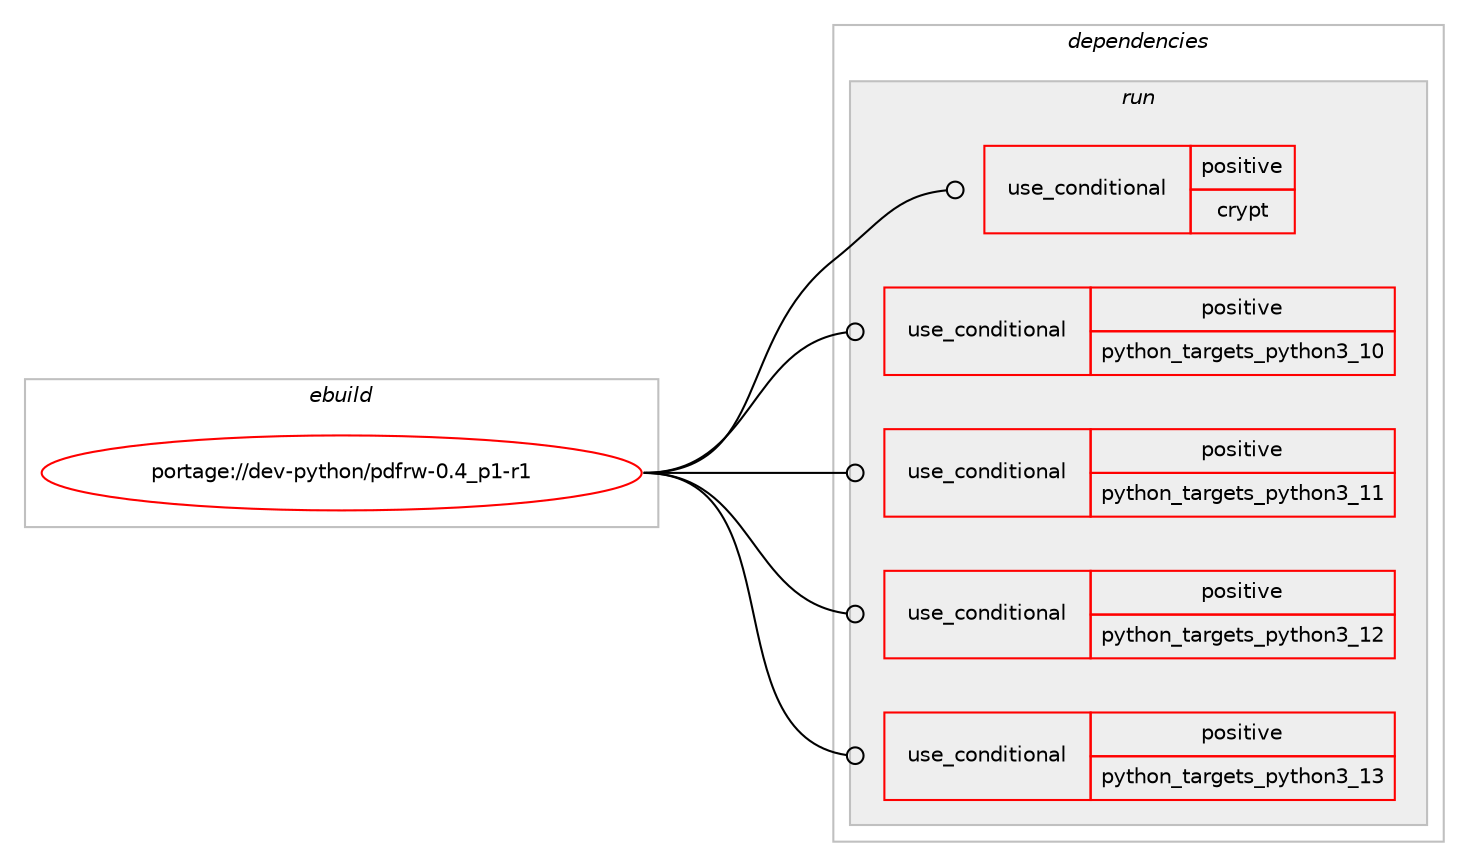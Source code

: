 digraph prolog {

# *************
# Graph options
# *************

newrank=true;
concentrate=true;
compound=true;
graph [rankdir=LR,fontname=Helvetica,fontsize=10,ranksep=1.5];#, ranksep=2.5, nodesep=0.2];
edge  [arrowhead=vee];
node  [fontname=Helvetica,fontsize=10];

# **********
# The ebuild
# **********

subgraph cluster_leftcol {
color=gray;
rank=same;
label=<<i>ebuild</i>>;
id [label="portage://dev-python/pdfrw-0.4_p1-r1", color=red, width=4, href="../dev-python/pdfrw-0.4_p1-r1.svg"];
}

# ****************
# The dependencies
# ****************

subgraph cluster_midcol {
color=gray;
label=<<i>dependencies</i>>;
subgraph cluster_compile {
fillcolor="#eeeeee";
style=filled;
label=<<i>compile</i>>;
}
subgraph cluster_compileandrun {
fillcolor="#eeeeee";
style=filled;
label=<<i>compile and run</i>>;
}
subgraph cluster_run {
fillcolor="#eeeeee";
style=filled;
label=<<i>run</i>>;
subgraph cond34760 {
dependency77266 [label=<<TABLE BORDER="0" CELLBORDER="1" CELLSPACING="0" CELLPADDING="4"><TR><TD ROWSPAN="3" CELLPADDING="10">use_conditional</TD></TR><TR><TD>positive</TD></TR><TR><TD>crypt</TD></TR></TABLE>>, shape=none, color=red];
# *** BEGIN UNKNOWN DEPENDENCY TYPE (TODO) ***
# dependency77266 -> package_dependency(portage://dev-python/pdfrw-0.4_p1-r1,run,no,dev-python,pycryptodome,none,[,,],[],[use(optenable(python_targets_python3_10),negative),use(optenable(python_targets_python3_11),negative),use(optenable(python_targets_python3_12),negative),use(optenable(python_targets_python3_13),negative)])
# *** END UNKNOWN DEPENDENCY TYPE (TODO) ***

}
id:e -> dependency77266:w [weight=20,style="solid",arrowhead="odot"];
subgraph cond34761 {
dependency77267 [label=<<TABLE BORDER="0" CELLBORDER="1" CELLSPACING="0" CELLPADDING="4"><TR><TD ROWSPAN="3" CELLPADDING="10">use_conditional</TD></TR><TR><TD>positive</TD></TR><TR><TD>python_targets_python3_10</TD></TR></TABLE>>, shape=none, color=red];
# *** BEGIN UNKNOWN DEPENDENCY TYPE (TODO) ***
# dependency77267 -> package_dependency(portage://dev-python/pdfrw-0.4_p1-r1,run,no,dev-lang,python,none,[,,],[slot(3.10)],[])
# *** END UNKNOWN DEPENDENCY TYPE (TODO) ***

}
id:e -> dependency77267:w [weight=20,style="solid",arrowhead="odot"];
subgraph cond34762 {
dependency77268 [label=<<TABLE BORDER="0" CELLBORDER="1" CELLSPACING="0" CELLPADDING="4"><TR><TD ROWSPAN="3" CELLPADDING="10">use_conditional</TD></TR><TR><TD>positive</TD></TR><TR><TD>python_targets_python3_11</TD></TR></TABLE>>, shape=none, color=red];
# *** BEGIN UNKNOWN DEPENDENCY TYPE (TODO) ***
# dependency77268 -> package_dependency(portage://dev-python/pdfrw-0.4_p1-r1,run,no,dev-lang,python,none,[,,],[slot(3.11)],[])
# *** END UNKNOWN DEPENDENCY TYPE (TODO) ***

}
id:e -> dependency77268:w [weight=20,style="solid",arrowhead="odot"];
subgraph cond34763 {
dependency77269 [label=<<TABLE BORDER="0" CELLBORDER="1" CELLSPACING="0" CELLPADDING="4"><TR><TD ROWSPAN="3" CELLPADDING="10">use_conditional</TD></TR><TR><TD>positive</TD></TR><TR><TD>python_targets_python3_12</TD></TR></TABLE>>, shape=none, color=red];
# *** BEGIN UNKNOWN DEPENDENCY TYPE (TODO) ***
# dependency77269 -> package_dependency(portage://dev-python/pdfrw-0.4_p1-r1,run,no,dev-lang,python,none,[,,],[slot(3.12)],[])
# *** END UNKNOWN DEPENDENCY TYPE (TODO) ***

}
id:e -> dependency77269:w [weight=20,style="solid",arrowhead="odot"];
subgraph cond34764 {
dependency77270 [label=<<TABLE BORDER="0" CELLBORDER="1" CELLSPACING="0" CELLPADDING="4"><TR><TD ROWSPAN="3" CELLPADDING="10">use_conditional</TD></TR><TR><TD>positive</TD></TR><TR><TD>python_targets_python3_13</TD></TR></TABLE>>, shape=none, color=red];
# *** BEGIN UNKNOWN DEPENDENCY TYPE (TODO) ***
# dependency77270 -> package_dependency(portage://dev-python/pdfrw-0.4_p1-r1,run,no,dev-lang,python,none,[,,],[slot(3.13)],[])
# *** END UNKNOWN DEPENDENCY TYPE (TODO) ***

}
id:e -> dependency77270:w [weight=20,style="solid",arrowhead="odot"];
}
}

# **************
# The candidates
# **************

subgraph cluster_choices {
rank=same;
color=gray;
label=<<i>candidates</i>>;

}

}
